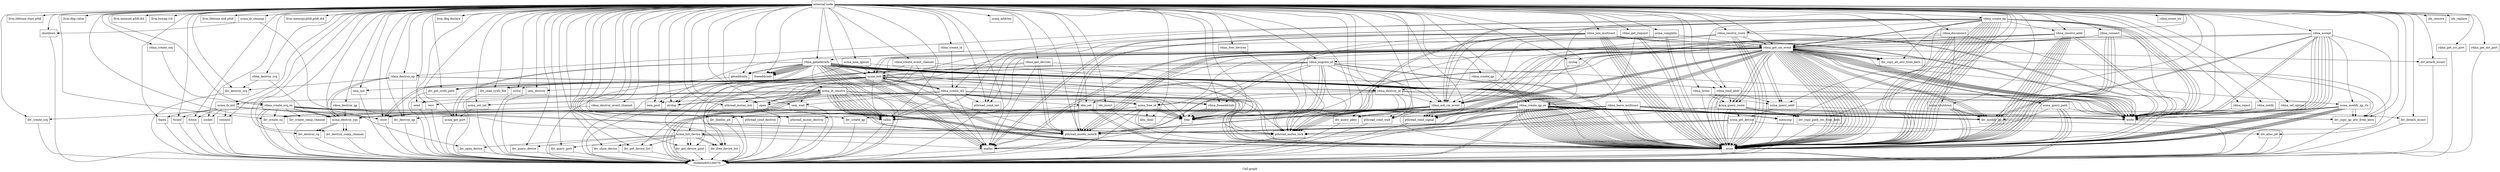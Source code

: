 digraph "Call graph" {
	label="Call graph";

	Node0x805108540 [shape=record,label="{external node}"];
	Node0x805108540 -> Node0x8051085d0;
	Node0x805108540 -> Node0x805108930;
	Node0x805108540 -> Node0x805108630;
	Node0x805108540 -> Node0x805108690;
	Node0x805108540 -> Node0x805108990;
	Node0x805108540 -> Node0x8051086f0;
	Node0x805108540 -> Node0x805108750;
	Node0x805108540 -> Node0x8051087b0;
	Node0x805108540 -> Node0x8051089f0;
	Node0x805108540 -> Node0x805108a50;
	Node0x805108540 -> Node0x805108810;
	Node0x805108540 -> Node0x805108870;
	Node0x805108540 -> Node0x8051088d0;
	Node0x805108540 -> Node0x805108ab0;
	Node0x805108540 -> Node0x805108b10;
	Node0x805108540 -> Node0x805108b70;
	Node0x805108540 -> Node0x805108bd0;
	Node0x805108540 -> Node0x805108f30;
	Node0x805108540 -> Node0x805108c30;
	Node0x805108540 -> Node0x805108c90;
	Node0x805108540 -> Node0x805108cf0;
	Node0x805108540 -> Node0x805108d50;
	Node0x805108540 -> Node0x805108db0;
	Node0x805108540 -> Node0x805108e10;
	Node0x805108540 -> Node0x805108e70;
	Node0x805108540 -> Node0x805108ff0;
	Node0x805108540 -> Node0x8051090b0;
	Node0x805108540 -> Node0x805109110;
	Node0x805108540 -> Node0x805109170;
	Node0x805108540 -> Node0x805108ed0;
	Node0x805108540 -> Node0x805109050;
	Node0x805108540 -> Node0x8051095f0;
	Node0x805108540 -> Node0x8051091d0;
	Node0x805108540 -> Node0x805109230;
	Node0x805108540 -> Node0x805109290;
	Node0x805108540 -> Node0x8051092f0;
	Node0x805108540 -> Node0x805109350;
	Node0x805108540 -> Node0x8051093b0;
	Node0x805108540 -> Node0x805109470;
	Node0x805108540 -> Node0x8051094d0;
	Node0x805108540 -> Node0x805109530;
	Node0x805108540 -> Node0x805109590;
	Node0x805108540 -> Node0x8051097d0;
	Node0x805108540 -> Node0x805109a10;
	Node0x805108540 -> Node0x805109a70;
	Node0x805108540 -> Node0x805109b90;
	Node0x805108540 -> Node0x805109bf0;
	Node0x805108540 -> Node0x805109c50;
	Node0x805108540 -> Node0x805109ad0;
	Node0x805108540 -> Node0x805109d10;
	Node0x805108540 -> Node0x805109dd0;
	Node0x805108540 -> Node0x805109e30;
	Node0x805108540 -> Node0x805109e90;
	Node0x805108540 -> Node0x805109ef0;
	Node0x805108540 -> Node0x805109f50;
	Node0x805108540 -> Node0x805109650;
	Node0x805108540 -> Node0x8051096b0;
	Node0x805108540 -> Node0x805109710;
	Node0x805108540 -> Node0x805109830;
	Node0x805108540 -> Node0x8051098f0;
	Node0x805108540 -> Node0x805109fb0;
	Node0x805108540 -> Node0x80510a010;
	Node0x805108540 -> Node0x80510a070;
	Node0x805108540 -> Node0x80510a0d0;
	Node0x805108540 -> Node0x80510a130;
	Node0x805108540 -> Node0x80510a190;
	Node0x805108540 -> Node0x80510a1f0;
	Node0x805108540 -> Node0x80510a250;
	Node0x805108540 -> Node0x80510a2b0;
	Node0x805108540 -> Node0x80510a370;
	Node0x805108540 -> Node0x80510a3d0;
	Node0x805108540 -> Node0x80510a490;
	Node0x805108540 -> Node0x80510a4f0;
	Node0x805108540 -> Node0x80510a550;
	Node0x805108540 -> Node0x80510a5b0;
	Node0x805108540 -> Node0x80510a610;
	Node0x805108540 -> Node0x80510a670;
	Node0x805108540 -> Node0x80510a6d0;
	Node0x805108540 -> Node0x80510a730;
	Node0x805108540 -> Node0x80510a7f0;
	Node0x805108540 -> Node0x80510a850;
	Node0x805108540 -> Node0x80510a8b0;
	Node0x805108540 -> Node0x80510a910;
	Node0x805108540 -> Node0x80510a970;
	Node0x805108540 -> Node0x80510a9d0;
	Node0x805108540 -> Node0x80510aa30;
	Node0x805108540 -> Node0x80510aa90;
	Node0x805108540 -> Node0x80510aaf0;
	Node0x805108540 -> Node0x80510ab50;
	Node0x805108540 -> Node0x80510abb0;
	Node0x805108540 -> Node0x80510ac10;
	Node0x805108540 -> Node0x80510ac70;
	Node0x805108540 -> Node0x80510acd0;
	Node0x805108540 -> Node0x80510ad30;
	Node0x805108540 -> Node0x80510ad90;
	Node0x805108540 -> Node0x80510adf0;
	Node0x805108540 -> Node0x80510ae50;
	Node0x805108540 -> Node0x80510aeb0;
	Node0x805108540 -> Node0x80510af10;
	Node0x805108540 -> Node0x80510af70;
	Node0x805108540 -> Node0x80510afd0;
	Node0x805108540 -> Node0x8051fc030;
	Node0x805108540 -> Node0x8051fc090;
	Node0x805108540 -> Node0x8051fc0f0;
	Node0x805108540 -> Node0x8051fc150;
	Node0x805108540 -> Node0x8051fc1b0;
	Node0x805108540 -> Node0x8051fc210;
	Node0x805108540 -> Node0x8051fc270;
	Node0x805108540 -> Node0x805108f90;
	Node0x805108540 -> Node0x8051fc2d0;
	Node0x805108540 -> Node0x8051fc330;
	Node0x805108540 -> Node0x8051fc390;
	Node0x805108540 -> Node0x8051fc3f0;
	Node0x805108540 -> Node0x8051fc450;
	Node0x805108540 -> Node0x805109890;
	Node0x805108540 -> Node0x805109b30;
	Node0x8051085d0 [shape=record,label="{ucma_ib_init}"];
	Node0x8051085d0 -> Node0x805108630;
	Node0x8051085d0 -> Node0x805108690;
	Node0x8051085d0 -> Node0x8051086f0;
	Node0x8051085d0 -> Node0x805108750;
	Node0x8051085d0 -> Node0x8051087b0;
	Node0x8051085d0 -> Node0x805108810;
	Node0x8051085d0 -> Node0x805108870;
	Node0x8051085d0 -> Node0x8051088d0;
	Node0x805108930 [shape=record,label="{llvm.lifetime.start.p0i8}"];
	Node0x805108630 [shape=record,label="{pthread_mutex_lock}"];
	Node0x805108630 -> Node0x805108570;
	Node0x805108690 [shape=record,label="{fopen}"];
	Node0x805108690 -> Node0x805108570;
	Node0x805108990 [shape=record,label="{llvm.dbg.value}"];
	Node0x8051086f0 [shape=record,label="{fscanf}"];
	Node0x8051086f0 -> Node0x805108570;
	Node0x805108750 [shape=record,label="{fclose}"];
	Node0x805108750 -> Node0x805108570;
	Node0x8051087b0 [shape=record,label="{socket}"];
	Node0x8051087b0 -> Node0x805108570;
	Node0x8051089f0 [shape=record,label="{llvm.memset.p0i8.i64}"];
	Node0x805108a50 [shape=record,label="{llvm.bswap.i16}"];
	Node0x805108810 [shape=record,label="{connect}"];
	Node0x805108810 -> Node0x805108570;
	Node0x805108870 [shape=record,label="{close}"];
	Node0x805108870 -> Node0x805108570;
	Node0x8051088d0 [shape=record,label="{pthread_mutex_unlock}"];
	Node0x8051088d0 -> Node0x805108570;
	Node0x805108ab0 [shape=record,label="{llvm.lifetime.end.p0i8}"];
	Node0x805108b10 [shape=record,label="{ucma_ib_cleanup}"];
	Node0x805108b10 -> Node0x805108b70;
	Node0x805108b10 -> Node0x805108870;
	Node0x805108b70 [shape=record,label="{shutdown}"];
	Node0x805108b70 -> Node0x805108570;
	Node0x805108bd0 [shape=record,label="{ucma_ib_resolve}"];
	Node0x805108bd0 -> Node0x8051085d0;
	Node0x805108bd0 -> Node0x805108630;
	Node0x805108bd0 -> Node0x805108c30;
	Node0x805108bd0 -> Node0x8051088d0;
	Node0x805108bd0 -> Node0x805108c90;
	Node0x805108bd0 -> Node0x8051088d0;
	Node0x805108bd0 -> Node0x805108cf0;
	Node0x805108bd0 -> Node0x805108cf0;
	Node0x805108bd0 -> Node0x805108cf0;
	Node0x805108bd0 -> Node0x805108cf0;
	Node0x805108bd0 -> Node0x805108cf0;
	Node0x805108bd0 -> Node0x805108d50;
	Node0x805108bd0 -> Node0x805108d50;
	Node0x805108bd0 -> Node0x805108cf0;
	Node0x805108bd0 -> Node0x805108db0;
	Node0x805108bd0 -> Node0x805108cf0;
	Node0x805108bd0 -> Node0x805108db0;
	Node0x805108bd0 -> Node0x805108cf0;
	Node0x805108bd0 -> Node0x805108e10;
	Node0x805108bd0 -> Node0x805108db0;
	Node0x805108bd0 -> Node0x805108570;
	Node0x805108bd0 -> Node0x805108570;
	Node0x805108bd0 -> Node0x805108e70;
	Node0x805108bd0 -> Node0x805108570;
	Node0x805108bd0 -> Node0x805108570;
	Node0x805108bd0 -> Node0x805108e70;
	Node0x805108bd0 -> Node0x805108ed0;
	Node0x805108f30 [shape=record,label="{llvm.memcpy.p0i8.p0i8.i64}"];
	Node0x805108c30 [shape=record,label="{send}"];
	Node0x805108c30 -> Node0x805108570;
	Node0x805108c90 [shape=record,label="{recv}"];
	Node0x805108c90 -> Node0x805108570;
	Node0x805108cf0 [shape=record,label="{calloc}"];
	Node0x805108cf0 -> Node0x805108570;
	Node0x805108d50 [shape=record,label="{strdup}"];
	Node0x805108d50 -> Node0x805108570;
	Node0x805108db0 [shape=record,label="{__error}"];
	Node0x805108db0 -> Node0x805108570;
	Node0x805108e10 [shape=record,label="{free}"];
	Node0x805108e10 -> Node0x805108570;
	Node0x805108e70 [shape=record,label="{ucma_set_sid}"];
	Node0x805108e70 -> Node0x805108f90;
	Node0x805108e70 -> Node0x805108570;
	Node0x805108ff0 [shape=record,label="{rdma_getaddrinfo}"];
	Node0x805108ff0 -> Node0x805108db0;
	Node0x805108ff0 -> Node0x805109050;
	Node0x805108ff0 -> Node0x805108cf0;
	Node0x805108ff0 -> Node0x805108db0;
	Node0x805108ff0 -> Node0x8051090b0;
	Node0x805108ff0 -> Node0x8051090b0;
	Node0x805108ff0 -> Node0x805108d50;
	Node0x805108ff0 -> Node0x805108cf0;
	Node0x805108ff0 -> Node0x805108db0;
	Node0x805108ff0 -> Node0x805109110;
	Node0x805108ff0 -> Node0x805108f90;
	Node0x805108ff0 -> Node0x805108570;
	Node0x805108ff0 -> Node0x805109110;
	Node0x805108ff0 -> Node0x805109170;
	Node0x805108ff0 -> Node0x805108db0;
	Node0x805108ff0 -> Node0x805109110;
	Node0x805108ff0 -> Node0x805109110;
	Node0x805108ff0 -> Node0x805108d50;
	Node0x805108ff0 -> Node0x805108cf0;
	Node0x805108ff0 -> Node0x805108db0;
	Node0x805108ff0 -> Node0x805109110;
	Node0x805108ff0 -> Node0x805108f90;
	Node0x805108ff0 -> Node0x805108570;
	Node0x805108ff0 -> Node0x805109110;
	Node0x805108ff0 -> Node0x805109170;
	Node0x805108ff0 -> Node0x805108db0;
	Node0x805108ff0 -> Node0x805109110;
	Node0x805108ff0 -> Node0x805109110;
	Node0x805108ff0 -> Node0x805109170;
	Node0x805108ff0 -> Node0x805108db0;
	Node0x805108ff0 -> Node0x805109170;
	Node0x805108ff0 -> Node0x805108db0;
	Node0x805108ff0 -> Node0x805108bd0;
	Node0x805108ff0 -> Node0x805108ed0;
	Node0x8051090b0 [shape=record,label="{getaddrinfo}"];
	Node0x8051090b0 -> Node0x805108570;
	Node0x805109110 [shape=record,label="{freeaddrinfo}"];
	Node0x805109110 -> Node0x805108570;
	Node0x805109170 [shape=record,label="{malloc}"];
	Node0x805109170 -> Node0x805108570;
	Node0x805108ed0 [shape=record,label="{rdma_freeaddrinfo}"];
	Node0x805108ed0 -> Node0x805108e10;
	Node0x805108ed0 -> Node0x805108e10;
	Node0x805108ed0 -> Node0x805108e10;
	Node0x805108ed0 -> Node0x805108e10;
	Node0x805108ed0 -> Node0x805108e10;
	Node0x805108ed0 -> Node0x805108e10;
	Node0x805108ed0 -> Node0x805108e10;
	Node0x805109050 [shape=record,label="{ucma_init}"];
	Node0x805109050 -> Node0x805108630;
	Node0x805109050 -> Node0x8051088d0;
	Node0x805109050 -> Node0x8051091d0;
	Node0x805109050 -> Node0x805109230;
	Node0x805109050 -> Node0x805109290;
	Node0x805109050 -> Node0x805109230;
	Node0x805109050 -> Node0x805109290;
	Node0x805109050 -> Node0x8051092f0;
	Node0x805109050 -> Node0x805109350;
	Node0x805109050 -> Node0x805108db0;
	Node0x805109050 -> Node0x805108cf0;
	Node0x805109050 -> Node0x8051093b0;
	Node0x805109050 -> Node0x805109410;
	Node0x805109050 -> Node0x805109470;
	Node0x805109050 -> Node0x8051094d0;
	Node0x805109050 -> Node0x8051088d0;
	Node0x805109050 -> Node0x805109530;
	Node0x805109050 -> Node0x805108db0;
	Node0x805109050 -> Node0x805109530;
	Node0x805109050 -> Node0x805109590;
	Node0x805109050 -> Node0x8051088d0;
	Node0x8051095f0 [shape=record,label="{llvm.dbg.declare}"];
	Node0x8051091d0 [shape=record,label="{sem_init}"];
	Node0x8051091d0 -> Node0x805108570;
	Node0x805109230 [shape=record,label="{ibv_get_sysfs_path}"];
	Node0x805109230 -> Node0x805108570;
	Node0x805109290 [shape=record,label="{ibv_read_sysfs_file}"];
	Node0x805109290 -> Node0x805108570;
	Node0x8051092f0 [shape=record,label="{strtol}"];
	Node0x8051092f0 -> Node0x805108570;
	Node0x805109350 [shape=record,label="{ibv_get_device_list}"];
	Node0x805109350 -> Node0x805108570;
	Node0x8051093b0 [shape=record,label="{ibv_get_device_guid}"];
	Node0x8051093b0 -> Node0x805108570;
	Node0x805109410 [shape=record,label="{rdma_create_id2}"];
	Node0x805109410 -> Node0x805109050;
	Node0x805109410 -> Node0x805108cf0;
	Node0x805109410 -> Node0x805109050;
	Node0x805109410 -> Node0x805109170;
	Node0x805109410 -> Node0x805109650;
	Node0x805109410 -> Node0x805108e10;
	Node0x805109410 -> Node0x8051096b0;
	Node0x805109410 -> Node0x805109710;
	Node0x805109410 -> Node0x805109770;
	Node0x805109410 -> Node0x805108db0;
	Node0x805109410 -> Node0x8051097d0;
	Node0x805109410 -> Node0x805109830;
	Node0x805109410 -> Node0x805109890;
	Node0x805109410 -> Node0x8051098f0;
	Node0x805109410 -> Node0x805109770;
	Node0x805109470 [shape=record,label="{rdma_bind_addr}"];
	Node0x805109470 -> Node0x805108db0;
	Node0x805109470 -> Node0x8051097d0;
	Node0x805109470 -> Node0x805108db0;
	Node0x805109470 -> Node0x805109950;
	Node0x805109470 -> Node0x8051097d0;
	Node0x805109470 -> Node0x805108db0;
	Node0x805109470 -> Node0x8051097d0;
	Node0x805109470 -> Node0x805108db0;
	Node0x805109470 -> Node0x8051099b0;
	Node0x80510a010 [shape=record,label="{rdma_free_devices}"];
	Node0x80510a010 -> Node0x805108e10;
	Node0x8051094d0 [shape=record,label="{rdma_destroy_id}"];
	Node0x8051094d0 -> Node0x8051097d0;
	Node0x8051094d0 -> Node0x805108db0;
	Node0x8051094d0 -> Node0x805109a10;
	Node0x8051094d0 -> Node0x805108630;
	Node0x8051094d0 -> Node0x805109a70;
	Node0x8051094d0 -> Node0x8051088d0;
	Node0x8051094d0 -> Node0x805109770;
	Node0x805109530 [shape=record,label="{ibv_free_device_list}"];
	Node0x805109530 -> Node0x805108570;
	Node0x805109590 [shape=record,label="{sem_destroy}"];
	Node0x805109590 -> Node0x805108570;
	Node0x8051097d0 [shape=record,label="{write}"];
	Node0x8051097d0 -> Node0x805108570;
	Node0x805109a10 [shape=record,label="{rdma_ack_cm_event}"];
	Node0x805109a10 -> Node0x805108db0;
	Node0x805109a10 -> Node0x805108630;
	Node0x805109a10 -> Node0x805109ad0;
	Node0x805109a10 -> Node0x805109ad0;
	Node0x805109a10 -> Node0x8051088d0;
	Node0x805109a10 -> Node0x805108630;
	Node0x805109a10 -> Node0x805109ad0;
	Node0x805109a10 -> Node0x8051088d0;
	Node0x805109a10 -> Node0x805108e10;
	Node0x805109a70 [shape=record,label="{pthread_cond_wait}"];
	Node0x805109a70 -> Node0x805108570;
	Node0x805109770 [shape=record,label="{ucma_free_id}"];
	Node0x805109770 -> Node0x805109b30;
	Node0x805109770 -> Node0x805108630;
	Node0x805109770 -> Node0x805109b90;
	Node0x805109770 -> Node0x805108570;
	Node0x805109770 -> Node0x8051088d0;
	Node0x805109770 -> Node0x805109bf0;
	Node0x805109770 -> Node0x805109c50;
	Node0x805109770 -> Node0x805108e10;
	Node0x805109770 -> Node0x805108870;
	Node0x805109770 -> Node0x805108e10;
	Node0x805109770 -> Node0x805108e10;
	Node0x805109770 -> Node0x805108e10;
	Node0x805109b90 [shape=record,label="{ibv_dealloc_pd}"];
	Node0x805109b90 -> Node0x805108570;
	Node0x805109bf0 [shape=record,label="{pthread_cond_destroy}"];
	Node0x805109bf0 -> Node0x805108570;
	Node0x805109c50 [shape=record,label="{pthread_mutex_destroy}"];
	Node0x805109c50 -> Node0x805108570;
	Node0x805109ad0 [shape=record,label="{pthread_cond_signal}"];
	Node0x805109ad0 -> Node0x805108570;
	Node0x805109950 [shape=record,label="{ucma_query_addr}"];
	Node0x805109950 -> Node0x8051097d0;
	Node0x805109950 -> Node0x805108db0;
	Node0x805109950 -> Node0x805109cb0;
	Node0x8051099b0 [shape=record,label="{ucma_query_route}"];
	Node0x8051099b0 -> Node0x8051097d0;
	Node0x8051099b0 -> Node0x805108db0;
	Node0x8051099b0 -> Node0x805109170;
	Node0x8051099b0 -> Node0x805108db0;
	Node0x8051099b0 -> Node0x805109d10;
	Node0x8051099b0 -> Node0x805109d10;
	Node0x8051099b0 -> Node0x805109cb0;
	Node0x805109d10 [shape=record,label="{ibv_copy_path_rec_from_kern}"];
	Node0x805109d10 -> Node0x805108570;
	Node0x805109cb0 [shape=record,label="{ucma_get_device}"];
	Node0x805109cb0 -> Node0x805108db0;
	Node0x805109cb0 -> Node0x805108630;
	Node0x805109cb0 -> Node0x805109d70;
	Node0x805109cb0 -> Node0x805109dd0;
	Node0x805109cb0 -> Node0x805108db0;
	Node0x805109cb0 -> Node0x8051088d0;
	Node0x805109d70 [shape=record,label="{ucma_init_device}"];
	Node0x805109d70 -> Node0x805109350;
	Node0x805109d70 -> Node0x8051093b0;
	Node0x805109d70 -> Node0x8051093b0;
	Node0x805109d70 -> Node0x805109530;
	Node0x805109d70 -> Node0x805109e30;
	Node0x805109d70 -> Node0x805109530;
	Node0x805109d70 -> Node0x805108db0;
	Node0x805109d70 -> Node0x805109e90;
	Node0x805109d70 -> Node0x805109170;
	Node0x805109d70 -> Node0x805109ef0;
	Node0x805109d70 -> Node0x805108db0;
	Node0x805109d70 -> Node0x805109f50;
	Node0x805109dd0 [shape=record,label="{ibv_alloc_pd}"];
	Node0x805109dd0 -> Node0x805108570;
	Node0x805109e30 [shape=record,label="{ibv_open_device}"];
	Node0x805109e30 -> Node0x805108570;
	Node0x805109e90 [shape=record,label="{ibv_query_device}"];
	Node0x805109e90 -> Node0x805108570;
	Node0x805109ef0 [shape=record,label="{ibv_query_port}"];
	Node0x805109ef0 -> Node0x805108570;
	Node0x805109f50 [shape=record,label="{ibv_close_device}"];
	Node0x805109f50 -> Node0x805108570;
	Node0x805109650 [shape=record,label="{open}"];
	Node0x805109650 -> Node0x805108570;
	Node0x8051096b0 [shape=record,label="{pthread_mutex_init}"];
	Node0x8051096b0 -> Node0x805108570;
	Node0x805109710 [shape=record,label="{pthread_cond_init}"];
	Node0x805109710 -> Node0x805108570;
	Node0x805109830 [shape=record,label="{sem_wait}"];
	Node0x805109830 -> Node0x805108570;
	Node0x8051098f0 [shape=record,label="{sem_post}"];
	Node0x8051098f0 -> Node0x805108570;
	Node0x805109fb0 [shape=record,label="{rdma_get_devices}"];
	Node0x805109fb0 -> Node0x805109050;
	Node0x805109fb0 -> Node0x805108630;
	Node0x805109fb0 -> Node0x805109d70;
	Node0x805109fb0 -> Node0x8051088d0;
	Node0x805109fb0 -> Node0x8051088d0;
	Node0x805109fb0 -> Node0x805109170;
	Node0x80510a070 [shape=record,label="{rdma_create_event_channel}"];
	Node0x80510a070 -> Node0x805109050;
	Node0x80510a070 -> Node0x805109170;
	Node0x80510a070 -> Node0x805109650;
	Node0x80510a070 -> Node0x805108e10;
	Node0x80510a0d0 [shape=record,label="{rdma_destroy_event_channel}"];
	Node0x80510a0d0 -> Node0x805108870;
	Node0x80510a0d0 -> Node0x805108e10;
	Node0x80510a130 [shape=record,label="{rdma_create_id}"];
	Node0x80510a130 -> Node0x805109410;
	Node0x80510a190 [shape=record,label="{ucma_addrlen}"];
	Node0x80510a1f0 [shape=record,label="{ucma_complete}"];
	Node0x80510a1f0 -> Node0x805109a10;
	Node0x80510a1f0 -> Node0x80510a250;
	Node0x80510a1f0 -> Node0x805108db0;
	Node0x80510a1f0 -> Node0x805108db0;
	Node0x80510a250 [shape=record,label="{rdma_get_cm_event}"];
	Node0x80510a250 -> Node0x805109050;
	Node0x80510a250 -> Node0x805108db0;
	Node0x80510a250 -> Node0x805109170;
	Node0x80510a250 -> Node0x8051097d0;
	Node0x80510a250 -> Node0x805108db0;
	Node0x80510a250 -> Node0x805108e10;
	Node0x80510a250 -> Node0x805108db0;
	Node0x80510a250 -> Node0x80510a2b0;
	Node0x80510a250 -> Node0x8051097d0;
	Node0x80510a250 -> Node0x805108630;
	Node0x80510a250 -> Node0x805109ad0;
	Node0x80510a250 -> Node0x8051088d0;
	Node0x80510a250 -> Node0x805109950;
	Node0x80510a250 -> Node0x8051097d0;
	Node0x80510a250 -> Node0x805108db0;
	Node0x80510a250 -> Node0x8051099b0;
	Node0x80510a250 -> Node0x80510a310;
	Node0x80510a250 -> Node0x8051099b0;
	Node0x80510a250 -> Node0x80510a370;
	Node0x80510a250 -> Node0x805108cf0;
	Node0x80510a250 -> Node0x805109050;
	Node0x80510a250 -> Node0x805109170;
	Node0x80510a250 -> Node0x805109650;
	Node0x80510a250 -> Node0x805108e10;
	Node0x80510a250 -> Node0x8051096b0;
	Node0x80510a250 -> Node0x805109710;
	Node0x80510a250 -> Node0x805109770;
	Node0x80510a250 -> Node0x8051097d0;
	Node0x80510a250 -> Node0x805108db0;
	Node0x80510a250 -> Node0x805108db0;
	Node0x80510a250 -> Node0x805109830;
	Node0x80510a250 -> Node0x805109890;
	Node0x80510a250 -> Node0x8051098f0;
	Node0x80510a250 -> Node0x80510a3d0;
	Node0x80510a250 -> Node0x8051099b0;
	Node0x80510a250 -> Node0x805109950;
	Node0x80510a250 -> Node0x8051097d0;
	Node0x80510a250 -> Node0x805108db0;
	Node0x80510a250 -> Node0x80510a310;
	Node0x80510a250 -> Node0x8051094d0;
	Node0x80510a250 -> Node0x805108630;
	Node0x80510a250 -> Node0x805109ad0;
	Node0x80510a250 -> Node0x8051088d0;
	Node0x80510a250 -> Node0x80510a430;
	Node0x80510a250 -> Node0x8051097d0;
	Node0x80510a250 -> Node0x805108db0;
	Node0x80510a250 -> Node0x80510a490;
	Node0x80510a250 -> Node0x80510a4f0;
	Node0x80510a250 -> Node0x805108db0;
	Node0x80510a250 -> Node0x8051097d0;
	Node0x80510a250 -> Node0x805108db0;
	Node0x80510a250 -> Node0x80510a4f0;
	Node0x80510a250 -> Node0x805108db0;
	Node0x80510a250 -> Node0x80510a370;
	Node0x80510a250 -> Node0x805108630;
	Node0x80510a250 -> Node0x805109ad0;
	Node0x80510a250 -> Node0x8051088d0;
	Node0x80510a250 -> Node0x80510a4f0;
	Node0x80510a250 -> Node0x805108db0;
	Node0x80510a250 -> Node0x805108630;
	Node0x80510a250 -> Node0x805109ad0;
	Node0x80510a250 -> Node0x8051088d0;
	Node0x80510a250 -> Node0x80510a370;
	Node0x80510a250 -> Node0x80510a550;
	Node0x80510a250 -> Node0x805108db0;
	Node0x80510a250 -> Node0x80510a370;
	Node0x80510a2b0 [shape=record,label="{syslog}"];
	Node0x80510a2b0 -> Node0x805108570;
	Node0x80510a310 [shape=record,label="{ucma_query_path}"];
	Node0x80510a310 -> Node0x8051097d0;
	Node0x80510a310 -> Node0x805108db0;
	Node0x80510a310 -> Node0x805109170;
	Node0x80510a310 -> Node0x805108db0;
	Node0x80510a310 -> Node0x805108570;
	Node0x80510a310 -> Node0x805108570;
	Node0x80510a370 [shape=record,label="{ibv_copy_ah_attr_from_kern}"];
	Node0x80510a370 -> Node0x805108570;
	Node0x80510a3d0 [shape=record,label="{rdma_migrate_id}"];
	Node0x80510a3d0 -> Node0x805108db0;
	Node0x80510a3d0 -> Node0x805109050;
	Node0x80510a3d0 -> Node0x805109170;
	Node0x80510a3d0 -> Node0x805109650;
	Node0x80510a3d0 -> Node0x805108e10;
	Node0x80510a3d0 -> Node0x8051097d0;
	Node0x80510a3d0 -> Node0x805108870;
	Node0x80510a3d0 -> Node0x805108e10;
	Node0x80510a3d0 -> Node0x805108db0;
	Node0x80510a3d0 -> Node0x805109a10;
	Node0x80510a3d0 -> Node0x805108870;
	Node0x80510a3d0 -> Node0x805108e10;
	Node0x80510a3d0 -> Node0x805108630;
	Node0x80510a3d0 -> Node0x805109a70;
	Node0x80510a3d0 -> Node0x8051088d0;
	Node0x80510a430 [shape=record,label="{ucma_modify_qp_rtr}"];
	Node0x80510a430 -> Node0x805108db0;
	Node0x80510a430 -> Node0x8051097d0;
	Node0x80510a430 -> Node0x805108db0;
	Node0x80510a430 -> Node0x80510a490;
	Node0x80510a430 -> Node0x80510a4f0;
	Node0x80510a430 -> Node0x805108db0;
	Node0x80510a430 -> Node0x8051097d0;
	Node0x80510a430 -> Node0x805108db0;
	Node0x80510a430 -> Node0x80510a490;
	Node0x80510a430 -> Node0x80510a4f0;
	Node0x80510a430 -> Node0x805108db0;
	Node0x80510a490 [shape=record,label="{ibv_copy_qp_attr_from_kern}"];
	Node0x80510a490 -> Node0x805108570;
	Node0x80510a4f0 [shape=record,label="{ibv_modify_qp}"];
	Node0x80510a4f0 -> Node0x805108570;
	Node0x80510a550 [shape=record,label="{ibv_attach_mcast}"];
	Node0x80510a550 -> Node0x805108570;
	Node0x80510a5b0 [shape=record,label="{rdma_resolve_addr}"];
	Node0x80510a5b0 -> Node0x805108db0;
	Node0x80510a5b0 -> Node0x805108db0;
	Node0x80510a5b0 -> Node0x8051097d0;
	Node0x80510a5b0 -> Node0x805108db0;
	Node0x80510a5b0 -> Node0x805109a10;
	Node0x80510a5b0 -> Node0x80510a250;
	Node0x80510a5b0 -> Node0x805108db0;
	Node0x80510a5b0 -> Node0x805108db0;
	Node0x80510a5b0 -> Node0x8051097d0;
	Node0x80510a5b0 -> Node0x805108db0;
	Node0x80510a5b0 -> Node0x805109a10;
	Node0x80510a5b0 -> Node0x80510a250;
	Node0x80510a5b0 -> Node0x805108db0;
	Node0x80510a5b0 -> Node0x805108db0;
	Node0x80510a610 [shape=record,label="{rdma_resolve_route}"];
	Node0x80510a610 -> Node0x805108ff0;
	Node0x80510a610 -> Node0x8051097d0;
	Node0x80510a610 -> Node0x805108db0;
	Node0x80510a610 -> Node0x805108ed0;
	Node0x80510a610 -> Node0x8051097d0;
	Node0x80510a610 -> Node0x805108db0;
	Node0x80510a610 -> Node0x805109a10;
	Node0x80510a610 -> Node0x80510a250;
	Node0x80510a610 -> Node0x805108db0;
	Node0x80510a610 -> Node0x805108db0;
	Node0x80510a670 [shape=record,label="{rdma_create_srq_ex}"];
	Node0x80510a670 -> Node0x805108db0;
	Node0x80510a670 -> Node0x805108630;
	Node0x80510a670 -> Node0x805108db0;
	Node0x80510a670 -> Node0x805108570;
	Node0x80510a670 -> Node0x8051088d0;
	Node0x80510a670 -> Node0x80510a6d0;
	Node0x80510a670 -> Node0x80510a730;
	Node0x80510a670 -> Node0x80510a790;
	Node0x80510a670 -> Node0x805108db0;
	Node0x80510a670 -> Node0x80510a7f0;
	Node0x80510a670 -> Node0x805108db0;
	Node0x80510a670 -> Node0x805108570;
	Node0x80510a670 -> Node0x80510a790;
	Node0x80510a6d0 [shape=record,label="{ibv_create_comp_channel}"];
	Node0x80510a6d0 -> Node0x805108570;
	Node0x80510a730 [shape=record,label="{ibv_create_cq}"];
	Node0x80510a730 -> Node0x805108570;
	Node0x80510a790 [shape=record,label="{ucma_destroy_cqs}"];
	Node0x80510a790 -> Node0x80510a850;
	Node0x80510a790 -> Node0x80510a850;
	Node0x80510a790 -> Node0x80510a8b0;
	Node0x80510a790 -> Node0x80510a8b0;
	Node0x80510a7f0 [shape=record,label="{ibv_create_srq}"];
	Node0x80510a7f0 -> Node0x805108570;
	Node0x80510a850 [shape=record,label="{ibv_destroy_cq}"];
	Node0x80510a850 -> Node0x805108570;
	Node0x80510a8b0 [shape=record,label="{ibv_destroy_comp_channel}"];
	Node0x80510a8b0 -> Node0x805108570;
	Node0x80510a910 [shape=record,label="{rdma_create_srq}"];
	Node0x80510a910 -> Node0x80510a670;
	Node0x80510a970 [shape=record,label="{rdma_destroy_srq}"];
	Node0x80510a970 -> Node0x80510a9d0;
	Node0x80510a970 -> Node0x80510a790;
	Node0x80510a9d0 [shape=record,label="{ibv_destroy_srq}"];
	Node0x80510a9d0 -> Node0x805108570;
	Node0x80510aa30 [shape=record,label="{rdma_create_qp_ex}"];
	Node0x80510aa30 -> Node0x805108db0;
	Node0x80510aa30 -> Node0x805108db0;
	Node0x80510aa30 -> Node0x805108db0;
	Node0x80510aa30 -> Node0x805108630;
	Node0x80510aa30 -> Node0x805108db0;
	Node0x80510aa30 -> Node0x805108570;
	Node0x80510aa30 -> Node0x8051088d0;
	Node0x80510aa30 -> Node0x80510a6d0;
	Node0x80510aa30 -> Node0x80510a730;
	Node0x80510aa30 -> Node0x80510a6d0;
	Node0x80510aa30 -> Node0x80510a730;
	Node0x80510aa30 -> Node0x80510a790;
	Node0x80510aa30 -> Node0x805108db0;
	Node0x80510aa30 -> Node0x80510aa90;
	Node0x80510aa30 -> Node0x805108db0;
	Node0x80510aa30 -> Node0x805108570;
	Node0x80510aa30 -> Node0x805108db0;
	Node0x80510aa30 -> Node0x80510aaf0;
	Node0x80510aa30 -> Node0x805108db0;
	Node0x80510aa30 -> Node0x80510a4f0;
	Node0x80510aa30 -> Node0x805108db0;
	Node0x80510aa30 -> Node0x80510a4f0;
	Node0x80510aa30 -> Node0x805108db0;
	Node0x80510aa30 -> Node0x80510a4f0;
	Node0x80510aa30 -> Node0x805108db0;
	Node0x80510aa30 -> Node0x8051097d0;
	Node0x80510aa30 -> Node0x805108db0;
	Node0x80510aa30 -> Node0x80510a490;
	Node0x80510aa30 -> Node0x80510a4f0;
	Node0x80510aa30 -> Node0x805108db0;
	Node0x80510aa30 -> Node0x80510a4f0;
	Node0x80510aa30 -> Node0x805108db0;
	Node0x80510aa30 -> Node0x80510a4f0;
	Node0x80510aa30 -> Node0x805108db0;
	Node0x80510aa30 -> Node0x80510aaf0;
	Node0x80510aa30 -> Node0x805108db0;
	Node0x80510aa30 -> Node0x80510a4f0;
	Node0x80510aa30 -> Node0x805108db0;
	Node0x80510aa30 -> Node0x8051097d0;
	Node0x80510aa30 -> Node0x805108db0;
	Node0x80510aa30 -> Node0x80510a490;
	Node0x80510aa30 -> Node0x80510a4f0;
	Node0x80510aa30 -> Node0x805108db0;
	Node0x80510aa30 -> Node0x80510ab50;
	Node0x80510aa30 -> Node0x80510a790;
	Node0x80510aa90 [shape=record,label="{ibv_create_qp}"];
	Node0x80510aa90 -> Node0x805108570;
	Node0x80510aaf0 [shape=record,label="{ibv_query_pkey}"];
	Node0x80510aaf0 -> Node0x805108570;
	Node0x80510ab50 [shape=record,label="{ibv_destroy_qp}"];
	Node0x80510ab50 -> Node0x805108570;
	Node0x80510abb0 [shape=record,label="{rdma_create_qp}"];
	Node0x80510abb0 -> Node0x80510aa30;
	Node0x80510ac10 [shape=record,label="{rdma_destroy_qp}"];
	Node0x80510ac10 -> Node0x80510ab50;
	Node0x80510ac10 -> Node0x80510a790;
	Node0x80510ac70 [shape=record,label="{rdma_connect}"];
	Node0x80510ac70 -> Node0x805108db0;
	Node0x80510ac70 -> Node0x8051097d0;
	Node0x80510ac70 -> Node0x805108db0;
	Node0x80510ac70 -> Node0x805108e10;
	Node0x80510ac70 -> Node0x805109a10;
	Node0x80510ac70 -> Node0x80510a250;
	Node0x80510ac70 -> Node0x805108db0;
	Node0x80510ac70 -> Node0x805108db0;
	Node0x80510acd0 [shape=record,label="{rdma_listen}"];
	Node0x80510acd0 -> Node0x8051097d0;
	Node0x80510acd0 -> Node0x805108db0;
	Node0x80510acd0 -> Node0x805109950;
	Node0x80510acd0 -> Node0x8051099b0;
	Node0x80510ad30 [shape=record,label="{rdma_get_request}"];
	Node0x80510ad30 -> Node0x805108db0;
	Node0x80510ad30 -> Node0x805109a10;
	Node0x80510ad30 -> Node0x80510a250;
	Node0x80510ad30 -> Node0x80510aa30;
	Node0x80510ad30 -> Node0x805108db0;
	Node0x80510ad90 [shape=record,label="{rdma_accept}"];
	Node0x80510ad90 -> Node0x805108db0;
	Node0x80510ad90 -> Node0x80510a430;
	Node0x80510ad90 -> Node0x8051097d0;
	Node0x80510ad90 -> Node0x805108db0;
	Node0x80510ad90 -> Node0x80510a490;
	Node0x80510ad90 -> Node0x80510a4f0;
	Node0x80510ad90 -> Node0x805108db0;
	Node0x80510ad90 -> Node0x8051097d0;
	Node0x80510ad90 -> Node0x80510a4f0;
	Node0x80510ad90 -> Node0x805108db0;
	Node0x80510ad90 -> Node0x805108db0;
	Node0x80510ad90 -> Node0x805109a10;
	Node0x80510ad90 -> Node0x80510a250;
	Node0x80510ad90 -> Node0x805108db0;
	Node0x80510ad90 -> Node0x805108db0;
	Node0x80510adf0 [shape=record,label="{rdma_reject}"];
	Node0x80510adf0 -> Node0x8051097d0;
	Node0x80510adf0 -> Node0x805108db0;
	Node0x80510ae50 [shape=record,label="{rdma_notify}"];
	Node0x80510ae50 -> Node0x8051097d0;
	Node0x80510ae50 -> Node0x805108db0;
	Node0x80510aeb0 [shape=record,label="{ucma_shutdown}"];
	Node0x80510aeb0 -> Node0x80510a4f0;
	Node0x80510aeb0 -> Node0x805108db0;
	Node0x80510aeb0 -> Node0x80510a4f0;
	Node0x80510aeb0 -> Node0x805108db0;
	Node0x80510aeb0 -> Node0x805108db0;
	Node0x80510af10 [shape=record,label="{rdma_disconnect}"];
	Node0x80510af10 -> Node0x80510aeb0;
	Node0x80510af10 -> Node0x8051097d0;
	Node0x80510af10 -> Node0x805108db0;
	Node0x80510af10 -> Node0x805109a10;
	Node0x80510af10 -> Node0x80510a250;
	Node0x80510af10 -> Node0x805108db0;
	Node0x80510af10 -> Node0x805108db0;
	Node0x80510af70 [shape=record,label="{rdma_join_multicast}"];
	Node0x80510af70 -> Node0x805108db0;
	Node0x80510af70 -> Node0x805108cf0;
	Node0x80510af70 -> Node0x805108db0;
	Node0x80510af70 -> Node0x805109710;
	Node0x80510af70 -> Node0x805108630;
	Node0x80510af70 -> Node0x8051088d0;
	Node0x80510af70 -> Node0x8051097d0;
	Node0x80510af70 -> Node0x805108db0;
	Node0x80510af70 -> Node0x8051097d0;
	Node0x80510af70 -> Node0x805108db0;
	Node0x80510af70 -> Node0x805109a10;
	Node0x80510af70 -> Node0x80510a250;
	Node0x80510af70 -> Node0x805108db0;
	Node0x80510af70 -> Node0x805108db0;
	Node0x80510af70 -> Node0x805108630;
	Node0x80510af70 -> Node0x8051088d0;
	Node0x80510af70 -> Node0x805108e10;
	Node0x80510afd0 [shape=record,label="{rdma_leave_multicast}"];
	Node0x80510afd0 -> Node0x805108db0;
	Node0x80510afd0 -> Node0x805108630;
	Node0x80510afd0 -> Node0x8051fc030;
	Node0x80510afd0 -> Node0x8051fc030;
	Node0x80510afd0 -> Node0x8051088d0;
	Node0x80510afd0 -> Node0x8051088d0;
	Node0x80510afd0 -> Node0x805108db0;
	Node0x80510afd0 -> Node0x8051fc090;
	Node0x80510afd0 -> Node0x8051097d0;
	Node0x80510afd0 -> Node0x805108db0;
	Node0x80510afd0 -> Node0x805108630;
	Node0x80510afd0 -> Node0x805109a70;
	Node0x80510afd0 -> Node0x8051088d0;
	Node0x80510afd0 -> Node0x805108e10;
	Node0x8051fc030 [shape=record,label="{memcmp}"];
	Node0x8051fc030 -> Node0x805108570;
	Node0x8051fc090 [shape=record,label="{ibv_detach_mcast}"];
	Node0x8051fc090 -> Node0x805108570;
	Node0x8051fc0f0 [shape=record,label="{rdma_event_str}"];
	Node0x8051fc150 [shape=record,label="{rdma_set_option}"];
	Node0x8051fc150 -> Node0x8051097d0;
	Node0x8051fc150 -> Node0x805108db0;
	Node0x8051fc1b0 [shape=record,label="{rdma_create_ep}"];
	Node0x8051fc1b0 -> Node0x805109410;
	Node0x8051fc1b0 -> Node0x8051097d0;
	Node0x8051fc1b0 -> Node0x805108db0;
	Node0x8051fc1b0 -> Node0x805109950;
	Node0x8051fc1b0 -> Node0x8051097d0;
	Node0x8051fc1b0 -> Node0x805108db0;
	Node0x8051fc1b0 -> Node0x805109470;
	Node0x8051fc1b0 -> Node0x805109170;
	Node0x8051fc1b0 -> Node0x805108db0;
	Node0x8051fc1b0 -> Node0x8051097d0;
	Node0x8051fc1b0 -> Node0x805108db0;
	Node0x8051fc1b0 -> Node0x805109a10;
	Node0x8051fc1b0 -> Node0x80510a250;
	Node0x8051fc1b0 -> Node0x805108db0;
	Node0x8051fc1b0 -> Node0x805108db0;
	Node0x8051fc1b0 -> Node0x80510a5b0;
	Node0x8051fc1b0 -> Node0x8051097d0;
	Node0x8051fc1b0 -> Node0x805108db0;
	Node0x8051fc1b0 -> Node0x805109a10;
	Node0x8051fc1b0 -> Node0x80510a250;
	Node0x8051fc1b0 -> Node0x805108db0;
	Node0x8051fc1b0 -> Node0x805108db0;
	Node0x8051fc1b0 -> Node0x80510a610;
	Node0x8051fc1b0 -> Node0x80510aa30;
	Node0x8051fc1b0 -> Node0x805109170;
	Node0x8051fc1b0 -> Node0x805108db0;
	Node0x8051fc1b0 -> Node0x8051fc210;
	Node0x8051fc210 [shape=record,label="{rdma_destroy_ep}"];
	Node0x8051fc210 -> Node0x80510ab50;
	Node0x8051fc210 -> Node0x80510a790;
	Node0x8051fc210 -> Node0x80510a9d0;
	Node0x8051fc210 -> Node0x80510a790;
	Node0x8051fc210 -> Node0x805108e10;
	Node0x8051fc210 -> Node0x8051094d0;
	Node0x8051fc270 [shape=record,label="{ucma_max_qpsize}"];
	Node0x8051fc270 -> Node0x805109050;
	Node0x8051fc270 -> Node0x805108630;
	Node0x8051fc270 -> Node0x805109d70;
	Node0x8051fc270 -> Node0x8051088d0;
	Node0x805108f90 [shape=record,label="{ucma_get_port}"];
	Node0x805108f90 -> Node0x805108570;
	Node0x8051fc2d0 [shape=record,label="{rdma_get_src_port}"];
	Node0x8051fc2d0 -> Node0x805108570;
	Node0x8051fc330 [shape=record,label="{rdma_get_dst_port}"];
	Node0x8051fc330 -> Node0x805108570;
	Node0x8051fc390 [shape=record,label="{idx_insert}"];
	Node0x8051fc390 -> Node0x805108cf0;
	Node0x8051fc390 -> Node0x805108db0;
	Node0x8051fc3f0 [shape=record,label="{idx_remove}"];
	Node0x8051fc450 [shape=record,label="{idx_replace}"];
	Node0x805109890 [shape=record,label="{idm_set}"];
	Node0x805109890 -> Node0x805108db0;
	Node0x805109890 -> Node0x805108cf0;
	Node0x805109890 -> Node0x805108db0;
	Node0x805109b30 [shape=record,label="{idm_clear}"];
}

